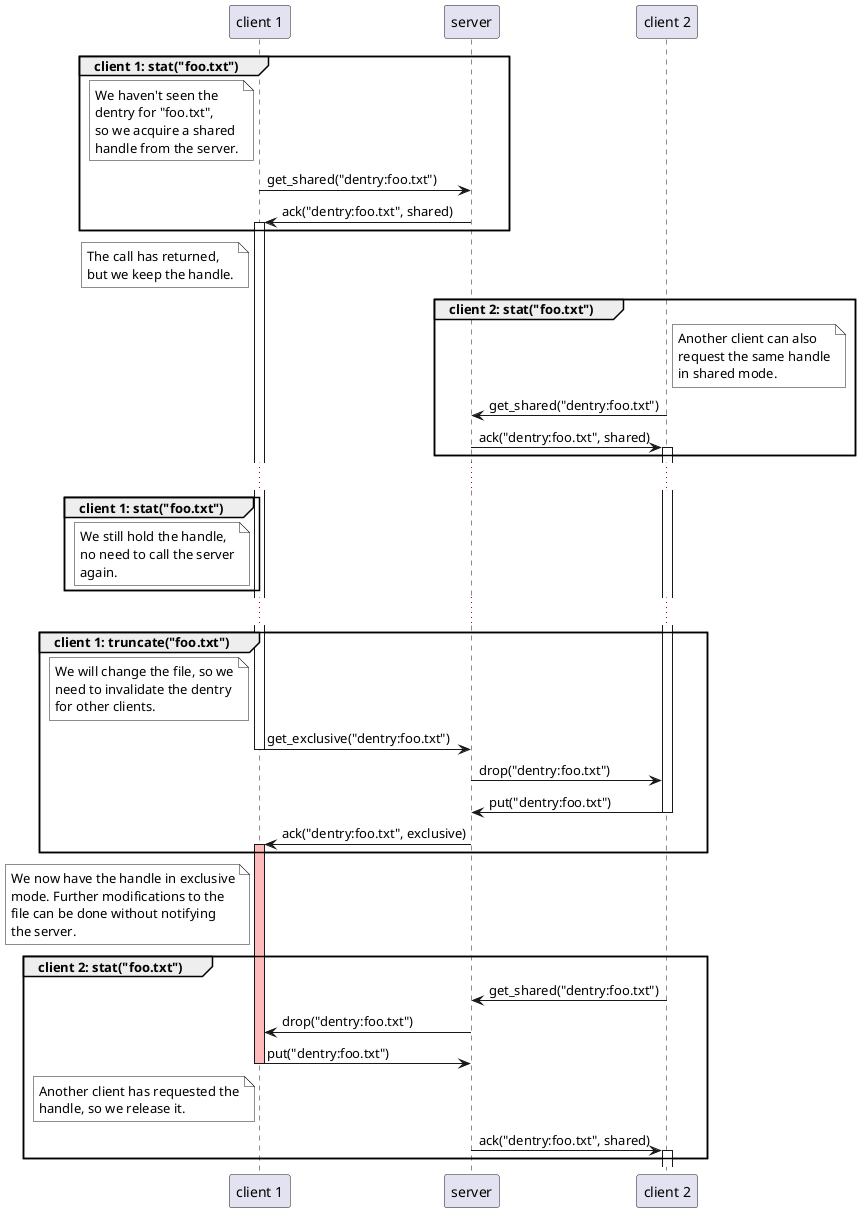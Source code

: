 @startuml
participant c1 as "client 1"
participant s as "server"
participant c2 as "client 2"

group client 1: stat("foo.txt")

  note left of c1 #white
    We haven't seen the
    dentry for "foo.txt",
    so we acquire a shared
    handle from the server.
  end note

  c1 -> s: get_shared("dentry:foo.txt")
  s -> c1: ack("dentry:foo.txt", shared)
  activate c1

end

note left of c1 #white
  The call has returned,
  but we keep the handle.
end note

group client 2: stat("foo.txt")

  note right of c2 #white
    Another client can also
    request the same handle
    in shared mode.
  end note

  c2 -> s: get_shared("dentry:foo.txt")
  s -> c2: ack("dentry:foo.txt", shared)
  activate c2

end

...

group client 1: stat("foo.txt")

  note left of c1 #white
    We still hold the handle,
    no need to call the server
    again.
  end note

end

...

group client 1: truncate("foo.txt")

  note left of c1 #white
    We will change the file, so we
    need to invalidate the dentry
    for other clients.
  end note

  c1 -> s: get_exclusive("dentry:foo.txt")
  deactivate c1

  s -> c2: drop("dentry:foo.txt")
  c2 -> s: put("dentry:foo.txt")
  deactivate c2

  s -> c1: ack("dentry:foo.txt", exclusive)
  activate c1 #ffbbbb

end

note left of c1 #white
  We now have the handle in exclusive
  mode. Further modifications to the
  file can be done without notifying
  the server.
end note

group client 2: stat("foo.txt")

  c2 -> s: get_shared("dentry:foo.txt")
  s -> c1: drop("dentry:foo.txt")
  c1 -> s: put("dentry:foo.txt")
  deactivate c1

  note left of c1 #white
    Another client has requested the
    handle, so we release it.
  end note

  s -> c2: ack("dentry:foo.txt", shared)
  activate c2

end
@enduml
